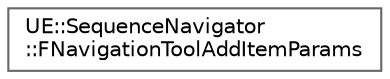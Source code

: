 digraph "Graphical Class Hierarchy"
{
 // INTERACTIVE_SVG=YES
 // LATEX_PDF_SIZE
  bgcolor="transparent";
  edge [fontname=Helvetica,fontsize=10,labelfontname=Helvetica,labelfontsize=10];
  node [fontname=Helvetica,fontsize=10,shape=box,height=0.2,width=0.4];
  rankdir="LR";
  Node0 [id="Node000000",label="UE::SequenceNavigator\l::FNavigationToolAddItemParams",height=0.2,width=0.4,color="grey40", fillcolor="white", style="filled",URL="$d7/dc0/structUE_1_1SequenceNavigator_1_1FNavigationToolAddItemParams.html",tooltip=" "];
}
